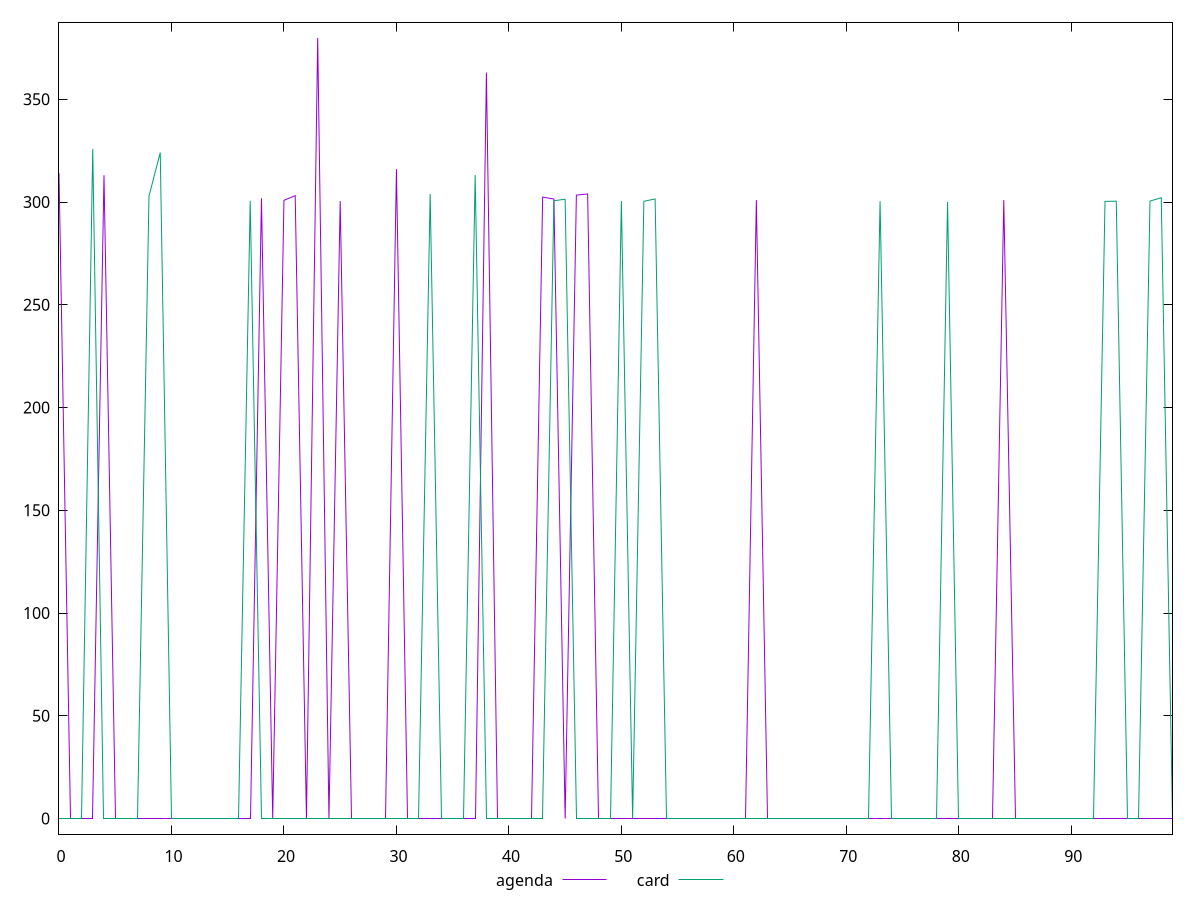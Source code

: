 reset

$agenda <<EOF
0 314.102
1 0
2 0
3 0
4 313.06
5 0
6 0
7 0
8 0
9 0
10 0
11 0
12 0
13 0
14 0
15 0
16 0
17 0
18 301.834
19 0
20 300.812
21 303.072
22 0
23 379.856
24 0
25 300.46
26 0
27 0
28 0
29 0
30 316.01
31 0
32 0
33 0
34 0
35 0
36 0
37 0
38 362.99800000000005
39 0
40 0
41 0
42 0
43 302.398
44 301.46
45 0
46 303.364
47 303.922
48 0
49 0
50 0
51 0
52 0
53 0
54 0
55 0
56 0
57 0
58 0
59 0
60 0
61 0
62 300.94
63 0
64 0
65 0
66 0
67 0
68 0
69 0
70 0
71 0
72 0
73 0
74 0
75 0
76 0
77 0
78 0
79 0
80 0
81 0
82 0
83 0
84 300.94
85 0
86 0
87 0
88 0
89 0
90 0
91 0
92 0
93 0
94 0
95 0
96 0
97 0
98 0
99 0
EOF

$card <<EOF
0 0
1 0
2 0
3 325.866
4 0
5 0
6 0
7 0
8 302.816
9 324.06
10 0
11 0
12 0
13 0
14 0
15 0
16 0
17 300.576
18 0
19 0
20 0
21 0
22 0
23 0
24 0
25 0
26 0
27 0
28 0
29 0
30 0
31 0
32 0
33 303.97
34 0
35 0
36 0
37 313.098
38 0
39 0
40 0
41 0
42 0
43 0
44 300.622
45 301.356
46 0
47 0
48 0
49 0
50 300.486
51 0
52 300.354
53 301.496
54 0
55 0
56 0
57 0
58 0
59 0
60 0
61 0
62 0
63 0
64 0
65 0
66 0
67 0
68 0
69 0
70 0
71 0
72 0
73 300.384
74 0
75 0
76 0
77 0
78 0
79 300
80 0
81 0
82 0
83 0
84 0
85 0
86 0
87 0
88 0
89 0
91 0
92 0
93 300.314
94 300.41
95 0
96 0
97 300.468
98 302.062
99 0
EOF

set key outside below
set xrange [0:99]
set yrange [-7.59712:387.45312]
set trange [-7.59712:387.45312]
set terminal svg size 640, 520 enhanced background rgb 'white'
set output "report/report_00029_2021-02-24T13-36-40.390Z/uses-rel-preconnect/comparison/line/1_vs_2.svg"

plot $agenda title "agenda" with line, \
     $card title "card" with line

reset

